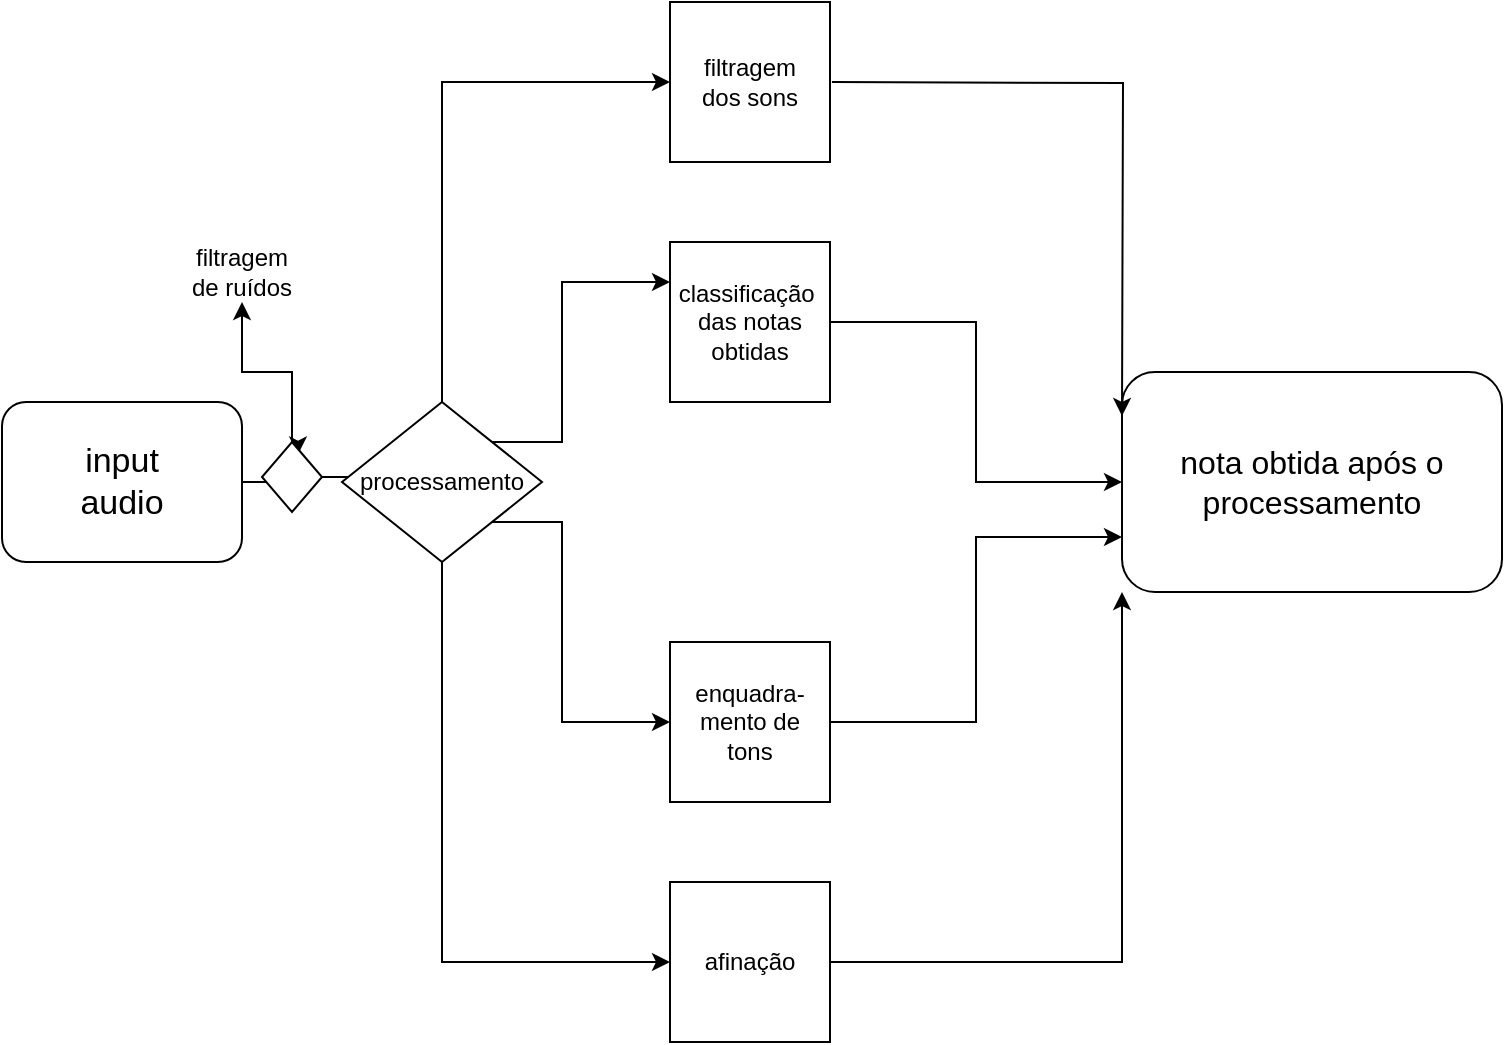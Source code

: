 <mxfile version="27.0.9">
  <diagram name="Página-1" id="VSAn6qQrZAM1wNjJP-i0">
    <mxGraphModel dx="1106" dy="571" grid="1" gridSize="10" guides="1" tooltips="1" connect="1" arrows="1" fold="1" page="1" pageScale="1" pageWidth="827" pageHeight="1169" math="0" shadow="0">
      <root>
        <mxCell id="0" />
        <mxCell id="1" parent="0" />
        <mxCell id="TSxPEw_RBaA6ccUE5Sll-31" value="" style="edgeStyle=orthogonalEdgeStyle;rounded=0;orthogonalLoop=1;jettySize=auto;html=1;strokeColor=light-dark(#000000,#FF0000);" parent="1" source="jalb1bHRolFrZ5tOAi4d-8" target="TSxPEw_RBaA6ccUE5Sll-29" edge="1">
          <mxGeometry relative="1" as="geometry" />
        </mxCell>
        <mxCell id="TSxPEw_RBaA6ccUE5Sll-10" value="" style="rounded=1;whiteSpace=wrap;html=1;strokeColor=light-dark(#000000,#33FFFF);" parent="1" vertex="1">
          <mxGeometry y="200" width="120" height="80" as="geometry" />
        </mxCell>
        <mxCell id="TSxPEw_RBaA6ccUE5Sll-23" value="input audio" style="text;html=1;align=center;verticalAlign=middle;whiteSpace=wrap;rounded=0;fontSize=17;" parent="1" vertex="1">
          <mxGeometry x="20" y="220" width="80" height="40" as="geometry" />
        </mxCell>
        <mxCell id="TSxPEw_RBaA6ccUE5Sll-39" style="edgeStyle=orthogonalEdgeStyle;rounded=0;orthogonalLoop=1;jettySize=auto;html=1;exitX=0.5;exitY=0;exitDx=0;exitDy=0;entryX=0;entryY=0.5;entryDx=0;entryDy=0;strokeColor=light-dark(#000000,#FF3333);fontSize=16;jumpSize=14;" parent="1" source="TSxPEw_RBaA6ccUE5Sll-28" target="TSxPEw_RBaA6ccUE5Sll-35" edge="1">
          <mxGeometry relative="1" as="geometry">
            <Array as="points">
              <mxPoint x="220" y="40" />
            </Array>
          </mxGeometry>
        </mxCell>
        <mxCell id="TSxPEw_RBaA6ccUE5Sll-40" style="edgeStyle=orthogonalEdgeStyle;rounded=0;orthogonalLoop=1;jettySize=auto;html=1;exitX=0.5;exitY=1;exitDx=0;exitDy=0;entryX=0;entryY=0.5;entryDx=0;entryDy=0;strokeColor=light-dark(#000000,#FF0000);" parent="1" source="TSxPEw_RBaA6ccUE5Sll-28" target="TSxPEw_RBaA6ccUE5Sll-38" edge="1">
          <mxGeometry relative="1" as="geometry" />
        </mxCell>
        <mxCell id="jalb1bHRolFrZ5tOAi4d-1" style="edgeStyle=orthogonalEdgeStyle;rounded=0;orthogonalLoop=1;jettySize=auto;html=1;exitX=1;exitY=1;exitDx=0;exitDy=0;entryX=0;entryY=0.5;entryDx=0;entryDy=0;strokeColor=light-dark(#000000,#FF0000);" edge="1" parent="1" source="TSxPEw_RBaA6ccUE5Sll-28" target="TSxPEw_RBaA6ccUE5Sll-37">
          <mxGeometry relative="1" as="geometry">
            <Array as="points">
              <mxPoint x="280" y="260" />
              <mxPoint x="280" y="360" />
            </Array>
          </mxGeometry>
        </mxCell>
        <mxCell id="jalb1bHRolFrZ5tOAi4d-3" style="edgeStyle=orthogonalEdgeStyle;rounded=0;orthogonalLoop=1;jettySize=auto;html=1;exitX=1;exitY=0;exitDx=0;exitDy=0;entryX=0;entryY=0.25;entryDx=0;entryDy=0;strokeColor=light-dark(#000000,#FF3333);" edge="1" parent="1" source="TSxPEw_RBaA6ccUE5Sll-28" target="TSxPEw_RBaA6ccUE5Sll-36">
          <mxGeometry relative="1" as="geometry">
            <Array as="points">
              <mxPoint x="280" y="220" />
              <mxPoint x="280" y="140" />
            </Array>
          </mxGeometry>
        </mxCell>
        <mxCell id="TSxPEw_RBaA6ccUE5Sll-28" value="" style="rhombus;whiteSpace=wrap;html=1;strokeColor=light-dark(#000000,#FF99CC);" parent="1" vertex="1">
          <mxGeometry x="170" y="200" width="100" height="80" as="geometry" />
        </mxCell>
        <mxCell id="TSxPEw_RBaA6ccUE5Sll-29" value="processamento" style="text;html=1;align=center;verticalAlign=middle;whiteSpace=wrap;rounded=0;" parent="1" vertex="1">
          <mxGeometry x="190" y="225" width="60" height="30" as="geometry" />
        </mxCell>
        <mxCell id="TSxPEw_RBaA6ccUE5Sll-35" value="" style="whiteSpace=wrap;html=1;aspect=fixed;strokeColor=light-dark(#000000,#FFFF00);" parent="1" vertex="1">
          <mxGeometry x="334" width="80" height="80" as="geometry" />
        </mxCell>
        <mxCell id="jalb1bHRolFrZ5tOAi4d-18" style="edgeStyle=orthogonalEdgeStyle;rounded=0;orthogonalLoop=1;jettySize=auto;html=1;exitX=1;exitY=0.5;exitDx=0;exitDy=0;entryX=0;entryY=0.5;entryDx=0;entryDy=0;strokeColor=light-dark(#000000,#00FF00);" edge="1" parent="1" source="TSxPEw_RBaA6ccUE5Sll-36" target="jalb1bHRolFrZ5tOAi4d-16">
          <mxGeometry relative="1" as="geometry" />
        </mxCell>
        <mxCell id="TSxPEw_RBaA6ccUE5Sll-36" value="" style="whiteSpace=wrap;html=1;aspect=fixed;strokeColor=light-dark(#000000,#FFFF33);" parent="1" vertex="1">
          <mxGeometry x="334" y="120" width="80" height="80" as="geometry" />
        </mxCell>
        <mxCell id="jalb1bHRolFrZ5tOAi4d-20" style="edgeStyle=orthogonalEdgeStyle;rounded=0;orthogonalLoop=1;jettySize=auto;html=1;exitX=1;exitY=0.5;exitDx=0;exitDy=0;entryX=0;entryY=0.75;entryDx=0;entryDy=0;strokeColor=light-dark(#000000,#00FF00);" edge="1" parent="1" source="TSxPEw_RBaA6ccUE5Sll-37" target="jalb1bHRolFrZ5tOAi4d-16">
          <mxGeometry relative="1" as="geometry" />
        </mxCell>
        <mxCell id="TSxPEw_RBaA6ccUE5Sll-37" value="" style="whiteSpace=wrap;html=1;aspect=fixed;strokeColor=light-dark(#000000,#FFFF00);" parent="1" vertex="1">
          <mxGeometry x="334" y="320" width="80" height="80" as="geometry" />
        </mxCell>
        <mxCell id="jalb1bHRolFrZ5tOAi4d-19" style="edgeStyle=orthogonalEdgeStyle;rounded=0;orthogonalLoop=1;jettySize=auto;html=1;exitX=1;exitY=0.5;exitDx=0;exitDy=0;entryX=0;entryY=1;entryDx=0;entryDy=0;strokeColor=light-dark(#000000,#00FF00);" edge="1" parent="1" source="TSxPEw_RBaA6ccUE5Sll-38" target="jalb1bHRolFrZ5tOAi4d-16">
          <mxGeometry relative="1" as="geometry" />
        </mxCell>
        <mxCell id="TSxPEw_RBaA6ccUE5Sll-38" value="" style="whiteSpace=wrap;html=1;aspect=fixed;strokeColor=light-dark(#000000,#FFFF00);" parent="1" vertex="1">
          <mxGeometry x="334" y="440" width="80" height="80" as="geometry" />
        </mxCell>
        <mxCell id="jalb1bHRolFrZ5tOAi4d-4" value="filtragem dos sons" style="text;html=1;align=center;verticalAlign=middle;whiteSpace=wrap;rounded=0;" vertex="1" parent="1">
          <mxGeometry x="344" y="25" width="60" height="30" as="geometry" />
        </mxCell>
        <mxCell id="jalb1bHRolFrZ5tOAi4d-5" value="classificação&amp;nbsp;&lt;div&gt;das notas obtidas&lt;/div&gt;" style="text;html=1;align=center;verticalAlign=middle;whiteSpace=wrap;rounded=0;" vertex="1" parent="1">
          <mxGeometry x="344" y="145" width="60" height="30" as="geometry" />
        </mxCell>
        <mxCell id="jalb1bHRolFrZ5tOAi4d-6" value="enquadra-&lt;div&gt;mento de tons&lt;/div&gt;" style="text;html=1;align=center;verticalAlign=middle;whiteSpace=wrap;rounded=0;" vertex="1" parent="1">
          <mxGeometry x="344" y="345" width="60" height="30" as="geometry" />
        </mxCell>
        <mxCell id="jalb1bHRolFrZ5tOAi4d-7" value="afinação" style="text;html=1;align=center;verticalAlign=middle;whiteSpace=wrap;rounded=0;" vertex="1" parent="1">
          <mxGeometry x="344" y="465" width="60" height="30" as="geometry" />
        </mxCell>
        <mxCell id="jalb1bHRolFrZ5tOAi4d-9" style="edgeStyle=orthogonalEdgeStyle;rounded=0;orthogonalLoop=1;jettySize=auto;html=1;exitX=0.5;exitY=0;exitDx=0;exitDy=0;entryX=0.6;entryY=0.18;entryDx=0;entryDy=0;entryPerimeter=0;" edge="1" parent="1" source="jalb1bHRolFrZ5tOAi4d-8" target="jalb1bHRolFrZ5tOAi4d-8">
          <mxGeometry relative="1" as="geometry" />
        </mxCell>
        <mxCell id="jalb1bHRolFrZ5tOAi4d-10" value="" style="edgeStyle=orthogonalEdgeStyle;rounded=0;orthogonalLoop=1;jettySize=auto;html=1;strokeColor=light-dark(#000000,#FF0000);" edge="1" parent="1" source="TSxPEw_RBaA6ccUE5Sll-10" target="jalb1bHRolFrZ5tOAi4d-8">
          <mxGeometry relative="1" as="geometry">
            <mxPoint x="120" y="240" as="sourcePoint" />
            <mxPoint x="190" y="240" as="targetPoint" />
          </mxGeometry>
        </mxCell>
        <mxCell id="jalb1bHRolFrZ5tOAi4d-13" style="edgeStyle=orthogonalEdgeStyle;rounded=0;orthogonalLoop=1;jettySize=auto;html=1;exitX=0.5;exitY=0;exitDx=0;exitDy=0;entryX=0.5;entryY=1;entryDx=0;entryDy=0;" edge="1" parent="1" source="jalb1bHRolFrZ5tOAi4d-8" target="jalb1bHRolFrZ5tOAi4d-12">
          <mxGeometry relative="1" as="geometry" />
        </mxCell>
        <mxCell id="jalb1bHRolFrZ5tOAi4d-8" value="" style="rhombus;whiteSpace=wrap;html=1;strokeColor=light-dark(#000000,#00FF00);fillColor=light-dark(#FFFFFF,#FFFF33);" vertex="1" parent="1">
          <mxGeometry x="130" y="220" width="30" height="35" as="geometry" />
        </mxCell>
        <mxCell id="jalb1bHRolFrZ5tOAi4d-12" value="filtragem de ruídos" style="text;html=1;align=center;verticalAlign=middle;whiteSpace=wrap;rounded=0;" vertex="1" parent="1">
          <mxGeometry x="90" y="120" width="60" height="30" as="geometry" />
        </mxCell>
        <mxCell id="jalb1bHRolFrZ5tOAi4d-16" value="" style="rounded=1;whiteSpace=wrap;html=1;strokeColor=light-dark(#000000,#FF33FF);" vertex="1" parent="1">
          <mxGeometry x="560" y="185" width="190" height="110" as="geometry" />
        </mxCell>
        <mxCell id="jalb1bHRolFrZ5tOAi4d-17" style="edgeStyle=orthogonalEdgeStyle;rounded=0;orthogonalLoop=1;jettySize=auto;html=1;exitX=1;exitY=0.5;exitDx=0;exitDy=0;entryX=-0.005;entryY=0.2;entryDx=0;entryDy=0;entryPerimeter=0;strokeColor=light-dark(#000000,#00FF00);" edge="1" parent="1">
          <mxGeometry relative="1" as="geometry">
            <mxPoint x="414.95" y="40" as="sourcePoint" />
            <mxPoint x="560" y="207" as="targetPoint" />
          </mxGeometry>
        </mxCell>
        <mxCell id="jalb1bHRolFrZ5tOAi4d-21" value="&lt;font style=&quot;font-size: 16px;&quot;&gt;nota obtida após o processamento&lt;/font&gt;" style="text;html=1;align=center;verticalAlign=middle;whiteSpace=wrap;rounded=0;" vertex="1" parent="1">
          <mxGeometry x="570" y="190" width="170" height="100" as="geometry" />
        </mxCell>
      </root>
    </mxGraphModel>
  </diagram>
</mxfile>

